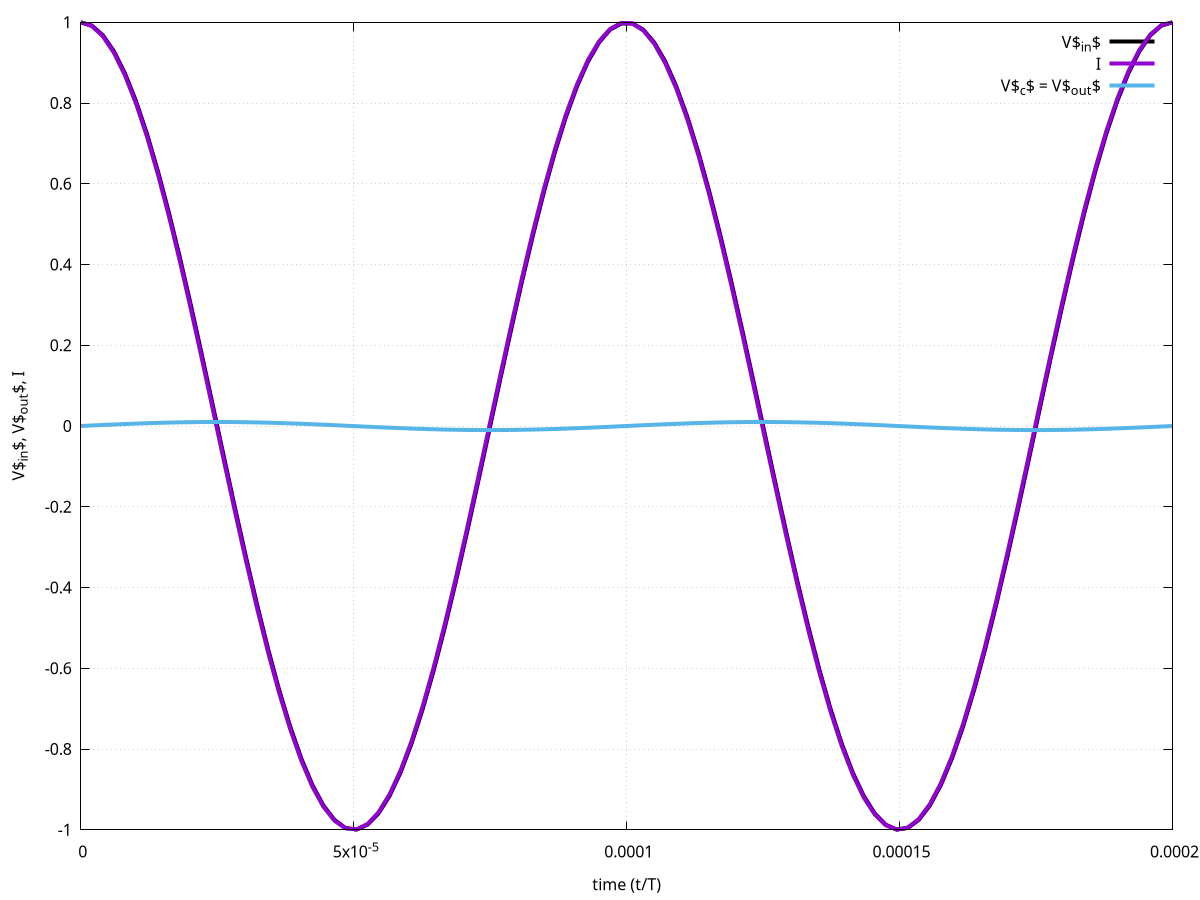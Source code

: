 #set terminal postscript enhanced color solid 

linewidth=4
pointsize=1
arrowwidth=2
#set style line 0 lt 0 lw linewidth pt 0 ps pointsize
set style line 1 lc rgb "black"  lw linewidth pt 7  ps pointsize  #circle
#set style line 1 lt 1 lw linewidth pt 7  ps pointsize  #circle
set style line 2 lt 1 lw linewidth pt 13 ps pointsize  #diamond
set style line 3 lt 3 lw linewidth pt 9  ps pointsize  #triangle up
set style line 4 lt 4 lw linewidth pt 11 ps pointsize  #triangle down
set style line 5 lt 5 lw linewidth pt 5  ps pointsize  #square
set style line 6 lt 1 lw linewidth pt 6  ps pointsize  #circle hollow
set style line 7 lt 2 lw linewidth pt 12 ps pointsize  #diamond hollow 
set style line 8 lt 8 lw linewidth pt 8  ps pointsize  #triangle up hollow 
set style line 9 lt 9 lw linewidth pt 10 ps pointsize  #triangle down hollow

im=sqrt(-1)

R=1
C=1;
V0=1;

Vin(t)=V0*exp(im*w*t)
I_r(t)=Vin(t)/(R+1/(im*w*C))
V_c(t)=I_r(t)*(1/(im*w*C))

x0=1;

w=100/(R*C);


set parametric

set ylabel "V$_{in}$, V$_{out}$, I"
set xlabel "time (t/T)" 
#set format x "%P"
set grid 
plot [0:2*2*pi/w] \
  (t/(2*pi*w)),(real(Vin(t))) t 'V$_{in}$' w l ls 1 \
, (t/(2*pi*w)),(real(I_r(t))) t 'I'      w l ls 2 \
, (t/(2*pi*w)),(real(V_c(t))) t 'V$_c$ = V$_{out}$' w l ls 3 



